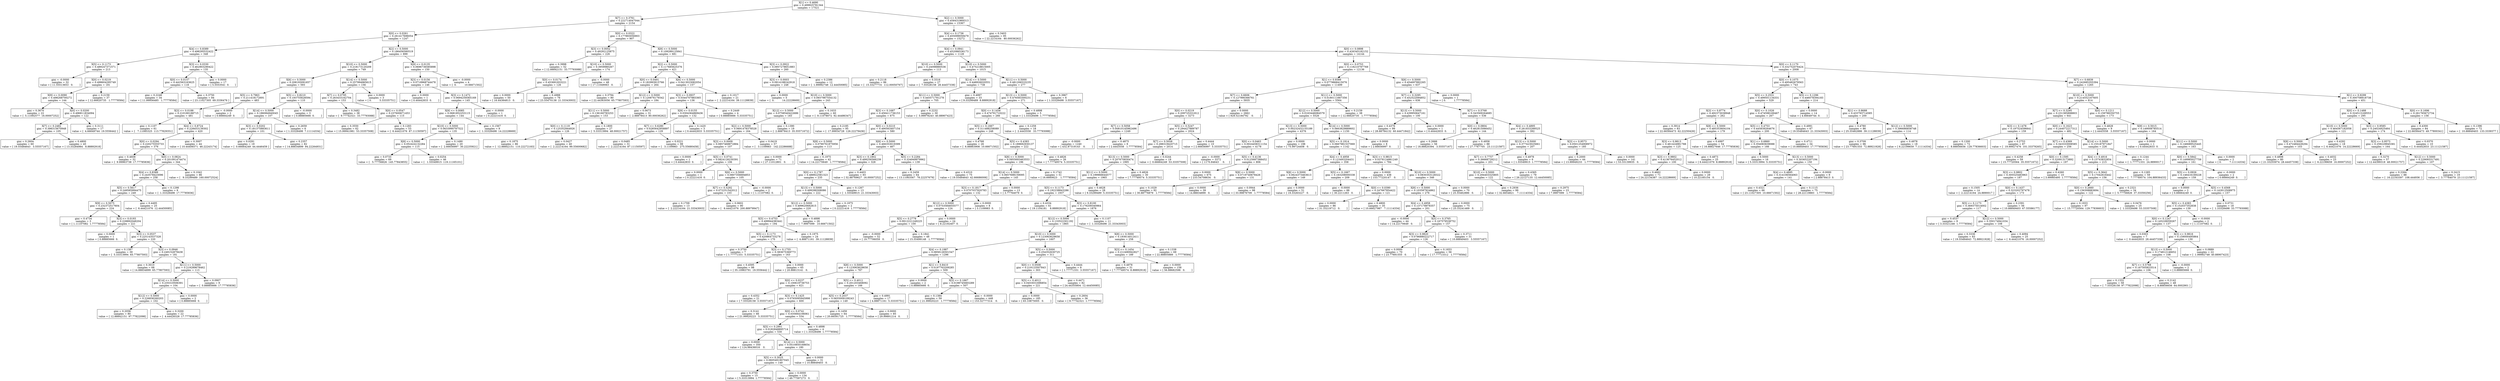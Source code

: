 digraph Tree {
0 [label="X[1] <= 0.4690\ngini = 0.499925781344\nsamples = 17521", shape="box"] ;
1 [label="X[7] <= 0.3761\ngini = 0.222714047044\nsamples = 2154", shape="box"] ;
0 -> 1 ;
2 [label="X[0] <= 0.0261\ngini = 0.261417696054\nsamples = 1247", shape="box"] ;
1 -> 2 ;
3 [label="X[4] <= 0.8389\ngini = 0.498295532422\nsamples = 348", shape="box"] ;
2 -> 3 ;
4 [label="X[5] <= 0.1173\ngini = 0.489247371571\nsamples = 213", shape="box"] ;
3 -> 4 ;
5 [label="gini = -0.0000\nsamples = 32\nvalue = [ 11.55513653   0.        ]", shape="box"] ;
4 -> 5 ;
6 [label="X[0] <= 0.0219\ngini = 0.498604295749\nsamples = 181", shape="box"] ;
4 -> 6 ;
7 [label="X[9] <= 0.0090\ngini = 0.498268700272\nsamples = 144", shape="box"] ;
6 -> 7 ;
8 [label="gini = 0.3670\nsamples = 22\nvalue = [  5.11092577  16.00007252]", shape="box"] ;
7 -> 8 ;
9 [label="X[0] <= 0.0200\ngini = 0.496811834094\nsamples = 122", shape="box"] ;
7 -> 9 ;
10 [label="X[7] <= 0.2482\ngini = 0.398315670948\nsamples = 105", shape="box"] ;
9 -> 10 ;
11 [label="gini = 0.2604\nsamples = 60\nvalue = [ 19.55484643   3.55557167]", shape="box"] ;
10 -> 11 ;
12 [label="gini = 0.4800\nsamples = 45\nvalue = [ 13.33284984   8.88892918]", shape="box"] ;
10 -> 12 ;
13 [label="gini = 0.3111\nsamples = 17\nvalue = [  4.66649744  19.5556442 ]", shape="box"] ;
9 -> 13 ;
14 [label="gini = 0.2159\nsamples = 37\nvalue = [ 12.66620735   1.77778584]", shape="box"] ;
6 -> 14 ;
15 [label="X[3] <= 0.0330\ngini = 0.462903290422\nsamples = 135", shape="box"] ;
3 -> 15 ;
16 [label="X[0] <= 0.0157\ngini = 0.442563163625\nsamples = 118", shape="box"] ;
15 -> 16 ;
17 [label="gini = 0.2248\nsamples = 34\nvalue = [ 11.99956485   1.77778584]", shape="box"] ;
16 -> 17 ;
18 [label="gini = 0.3750\nsamples = 84\nvalue = [ 23.11027305  69.3336476 ]", shape="box"] ;
16 -> 18 ;
19 [label="gini = 0.0000\nsamples = 17\nvalue = [ 5.5553541  0.       ]", shape="box"] ;
15 -> 19 ;
20 [label="X[2] <= 0.5000\ngini = 0.186456580519\nsamples = 899", shape="box"] ;
2 -> 20 ;
21 [label="X[10] <= 0.5000\ngini = 0.218173120209\nsamples = 749", shape="box"] ;
20 -> 21 ;
22 [label="X[6] <= 0.5000\ngini = 0.208193091657\nsamples = 593", shape="box"] ;
21 -> 22 ;
23 [label="X[5] <= 0.7963\ngini = 0.211418172691\nsamples = 483", shape="box"] ;
22 -> 23 ;
24 [label="X[3] <= 0.0188\ngini = 0.210180188715\nsamples = 481", shape="box"] ;
23 -> 24 ;
25 [label="gini = 0.1107\nsamples = 61\nvalue = [   7.11085325  113.77829351]", shape="box"] ;
24 -> 25 ;
26 [label="X[4] <= 0.8724\ngini = 0.228453139302\nsamples = 420", shape="box"] ;
24 -> 26 ;
27 [label="X[0] <= 0.0294\ngini = 0.220275555733\nsamples = 376", shape="box"] ;
26 -> 27 ;
28 [label="gini = 0.4608\nsamples = 32\nvalue = [  9.99963738  17.77785836]", shape="box"] ;
27 -> 28 ;
29 [label="X[0] <= 0.0824\ngini = 0.201091474474\nsamples = 344", shape="box"] ;
27 -> 29 ;
30 [label="X[4] <= 0.8389\ngini = 0.243578423096\nsamples = 258", shape="box"] ;
29 -> 30 ;
31 [label="X[5] <= 0.5617\ngini = 0.249585994475\nsamples = 249", shape="box"] ;
30 -> 31 ;
32 [label="X[9] <= 0.5075\ngini = 0.232372517604\nsamples = 224", shape="box"] ;
31 -> 32 ;
33 [label="gini = 0.4734\nsamples = 3\nvalue = [ 1.11107082  1.77778584]", shape="box"] ;
32 -> 33 ;
34 [label="X[3] <= 0.0193\ngini = 0.228892048204\nsamples = 221", shape="box"] ;
32 -> 34 ;
35 [label="gini = 0.0000\nsamples = 1\nvalue = [ 0.88885666  0.        ]", shape="box"] ;
34 -> 35 ;
36 [label="X[3] <= 0.0537\ngini = 0.225143537328\nsamples = 220", shape="box"] ;
34 -> 36 ;
37 [label="gini = 0.1387\nsamples = 39\nvalue = [  5.33313994  65.77807593]", shape="box"] ;
36 -> 37 ;
38 [label="X[3] <= 0.0946\ngini = 0.249152879438\nsamples = 181", shape="box"] ;
36 -> 38 ;
39 [label="gini = 0.3010\nsamples = 68\nvalue = [ 14.88834899  65.77807593]", shape="box"] ;
38 -> 39 ;
40 [label="X[11] <= 0.5000\ngini = 0.219289678462\nsamples = 113", shape="box"] ;
38 -> 40 ;
41 [label="X[14] <= 0.5000\ngini = 0.235310506391\nsamples = 104", shape="box"] ;
40 -> 41 ;
42 [label="X[12] <= 0.5000\ngini = 0.226836260203\nsamples = 102", shape="box"] ;
41 -> 42 ;
43 [label="gini = 0.2058\nsamples = 80\nvalue = [ 12.88842151  97.77822098]", shape="box"] ;
42 -> 43 ;
44 [label="gini = 0.3200\nsamples = 22\nvalue = [  4.44428328  17.77785836]", shape="box"] ;
42 -> 44 ;
45 [label="gini = 0.0000\nsamples = 2\nvalue = [ 0.88885666  0.        ]", shape="box"] ;
41 -> 45 ;
46 [label="gini = 0.0907\nsamples = 9\nvalue = [  0.88885666  17.77785836]", shape="box"] ;
40 -> 46 ;
47 [label="gini = 0.4495\nsamples = 25\nvalue = [  6.44421076  12.44450085]", shape="box"] ;
31 -> 47 ;
48 [label="gini = 0.1298\nsamples = 9\nvalue = [  1.33328498  17.77785836]", shape="box"] ;
30 -> 48 ;
49 [label="gini = 0.1042\nsamples = 86\nvalue = [   9.33299489  160.00072524]", shape="box"] ;
29 -> 49 ;
50 [label="gini = 0.3007\nsamples = 44\nvalue = [ 10.44406571  46.22243174]", shape="box"] ;
26 -> 50 ;
51 [label="gini = -0.0000\nsamples = 2\nvalue = [ 0.66664249  0.        ]", shape="box"] ;
23 -> 51 ;
52 [label="X[5] <= 0.8210\ngini = 0.193755628594\nsamples = 110", shape="box"] ;
22 -> 52 ;
53 [label="X[14] <= 0.5000\ngini = 0.186084940045\nsamples = 107", shape="box"] ;
52 -> 53 ;
54 [label="X[3] <= 0.0202\ngini = 0.181375883611\nsamples = 101", shape="box"] ;
53 -> 54 ;
55 [label="gini = 0.0291\nsamples = 19\nvalue = [  0.66664249  44.4446459 ]", shape="box"] ;
54 -> 55 ;
56 [label="gini = 0.2357\nsamples = 82\nvalue = [ 14.88834899  94.22264931]", shape="box"] ;
54 -> 56 ;
57 [label="gini = 0.2659\nsamples = 6\nvalue = [ 1.33328498  7.11114334]", shape="box"] ;
53 -> 57 ;
58 [label="gini = -0.0000\nsamples = 3\nvalue = [ 0.88885666  0.        ]", shape="box"] ;
52 -> 58 ;
59 [label="X[14] <= 0.5000\ngini = 0.257994965615\nsamples = 156", shape="box"] ;
21 -> 59 ;
60 [label="X[7] <= 0.0795\ngini = 0.263433162704\nsamples = 153", shape="box"] ;
59 -> 60 ;
61 [label="gini = 0.3482\nsamples = 38\nvalue = [  9.77742321  33.77793088]", shape="box"] ;
60 -> 61 ;
62 [label="X[0] <= 0.0547\ngini = 0.237600671453\nsamples = 115", shape="box"] ;
60 -> 62 ;
63 [label="gini = 0.3550\nsamples = 62\nvalue = [ 15.99941981  53.33357508]", shape="box"] ;
62 -> 63 ;
64 [label="gini = 0.1283\nsamples = 53\nvalue = [  6.44421076  87.11150597]", shape="box"] ;
62 -> 64 ;
65 [label="gini = 0.0000\nsamples = 3\nvalue = [ 0.          5.33335751]", shape="box"] ;
59 -> 65 ;
66 [label="X[9] <= 0.0135\ngini = 0.0696736585898\nsamples = 150", shape="box"] ;
20 -> 66 ;
67 [label="X[3] <= 0.0156\ngini = 0.0718968744478\nsamples = 146", shape="box"] ;
66 -> 67 ;
68 [label="gini = 0.0000\nsamples = 1\nvalue = [ 0.44442833  0.        ]", shape="box"] ;
67 -> 68 ;
69 [label="X[3] <= 0.1472\ngini = 0.0694259365169\nsamples = 145", shape="box"] ;
67 -> 69 ;
70 [label="X[9] <= 0.0085\ngini = 0.0681852253115\nsamples = 144", shape="box"] ;
69 -> 70 ;
71 [label="X[10] <= 0.5000\ngini = 0.0633990797522\nsamples = 135", shape="box"] ;
70 -> 71 ;
72 [label="X[8] <= 0.5000\ngini = 0.052424132284\nsamples = 115", shape="box"] ;
71 -> 72 ;
73 [label="gini = 0.0733\nsamples = 69\nvalue = [   5.77756826  145.77843855]", shape="box"] ;
72 -> 73 ;
74 [label="gini = 0.0254\nsamples = 46\nvalue = [   1.55549915  119.11165101]", shape="box"] ;
72 -> 74 ;
75 [label="gini = 0.1490\nsamples = 20\nvalue = [  2.66656997  30.22235921]", shape="box"] ;
71 -> 75 ;
76 [label="gini = 0.1567\nsamples = 9\nvalue = [  1.33328498  14.22228669]", shape="box"] ;
70 -> 76 ;
77 [label="gini = -0.0000\nsamples = 1\nvalue = [ 0.22221416  0.        ]", shape="box"] ;
69 -> 77 ;
78 [label="gini = -0.0000\nsamples = 4\nvalue = [  0.          10.66671502]", shape="box"] ;
66 -> 78 ;
79 [label="X[0] <= 0.0322\ngini = 0.177893056903\nsamples = 907", shape="box"] ;
1 -> 79 ;
80 [label="X[3] <= 0.0052\ngini = 0.49292125875\nsamples = 226", shape="box"] ;
79 -> 80 ;
81 [label="gini = 0.3998\nsamples = 52\nvalue = [ 12.88842151  33.77793088]", shape="box"] ;
80 -> 81 ;
82 [label="X[10] <= 0.5000\ngini = 0.3959980267\nsamples = 174", shape="box"] ;
80 -> 82 ;
83 [label="X[0] <= 0.0174\ngini = 0.453691833221\nsamples = 126", shape="box"] ;
82 -> 83 ;
84 [label="gini = 0.0000\nsamples = 50\nvalue = [ 16.44384813   0.        ]", shape="box"] ;
83 -> 84 ;
85 [label="gini = 0.4988\nsamples = 76\nvalue = [ 23.55470138  21.33343003]", shape="box"] ;
83 -> 85 ;
86 [label="gini = -0.0000\nsamples = 48\nvalue = [ 17.11049063   0.        ]", shape="box"] ;
82 -> 86 ;
87 [label="X[8] <= 0.5000\ngini = 0.109289125841\nsamples = 681", shape="box"] ;
79 -> 87 ;
88 [label="X[2] <= 0.5000\ngini = 0.117685625376\nsamples = 421", shape="box"] ;
87 -> 88 ;
89 [label="X[0] <= 0.0491\ngini = 0.182993915766\nsamples = 264", shape="box"] ;
88 -> 89 ;
90 [label="gini = 0.3794\nsamples = 80\nvalue = [ 22.44363056  65.77807593]", shape="box"] ;
89 -> 90 ;
91 [label="X[12] <= 0.5000\ngini = 0.120876179342\nsamples = 184", shape="box"] ;
89 -> 91 ;
92 [label="X[11] <= 0.5000\ngini = 0.136160783253\nsamples = 153", shape="box"] ;
91 -> 92 ;
93 [label="X[0] <= 0.1119\ngini = 0.125352944926\nsamples = 126", shape="box"] ;
92 -> 93 ;
94 [label="gini = 0.1875\nsamples = 86\nvalue = [  12.88842151  110.22272183]", shape="box"] ;
93 -> 94 ;
95 [label="gini = 0.0427\nsamples = 40\nvalue = [  2.22214164  99.55600682]", shape="box"] ;
93 -> 95 ;
96 [label="gini = 0.1800\nsamples = 27\nvalue = [  5.33313994  48.00021757]", shape="box"] ;
92 -> 96 ;
97 [label="gini = 0.0673\nsamples = 31\nvalue = [  2.88878413  80.00036262]", shape="box"] ;
91 -> 97 ;
98 [label="X[6] <= 0.5000\ngini = 0.0413023082054\nsamples = 157", shape="box"] ;
88 -> 98 ;
99 [label="X[3] <= 0.0937\ngini = 0.0344707883365\nsamples = 136", shape="box"] ;
98 -> 99 ;
100 [label="X[9] <= 0.0155\ngini = 0.0304364869436\nsamples = 132", shape="box"] ;
99 -> 100 ;
101 [label="X[7] <= 0.6280\ngini = 0.0285642958897\nsamples = 129", shape="box"] ;
100 -> 101 ;
102 [label="gini = 0.0485\nsamples = 31\nvalue = [  2.22214164  87.11150597]", shape="box"] ;
101 -> 102 ;
103 [label="gini = 0.0221\nsamples = 98\nvalue = [   3.1109983   275.55680458]", shape="box"] ;
101 -> 103 ;
104 [label="gini = 0.1420\nsamples = 3\nvalue = [ 0.44442833  5.33335751]", shape="box"] ;
100 -> 104 ;
105 [label="gini = 0.2449\nsamples = 4\nvalue = [ 0.88885666  5.33335751]", shape="box"] ;
99 -> 105 ;
106 [label="gini = 0.1017\nsamples = 21\nvalue = [  2.22214164  39.11128839]", shape="box"] ;
98 -> 106 ;
107 [label="X[3] <= 0.0922\ngini = 0.0957278651883\nsamples = 260", shape="box"] ;
87 -> 107 ;
108 [label="X[3] <= 0.0003\ngini = 0.0914188242918\nsamples = 248", shape="box"] ;
107 -> 108 ;
109 [label="gini = 0.0000\nsamples = 5\nvalue = [  0.          14.22228669]", shape="box"] ;
108 -> 109 ;
110 [label="X[10] <= 0.5000\ngini = 0.0937987554132\nsamples = 243", shape="box"] ;
108 -> 110 ;
111 [label="X[12] <= 0.5000\ngini = 0.0758540422686\nsamples = 183", shape="box"] ;
110 -> 111 ;
112 [label="X[2] <= 0.5000\ngini = 0.0691478378528\nsamples = 164", shape="box"] ;
111 -> 112 ;
113 [label="X[3] <= 0.0009\ngini = 0.0857468872884\nsamples = 107", shape="box"] ;
112 -> 113 ;
114 [label="gini = 0.0000\nsamples = 1\nvalue = [ 0.44442833  0.        ]", shape="box"] ;
113 -> 114 ;
115 [label="X[5] <= 0.0741\ngini = 0.0824126230391\nsamples = 106", shape="box"] ;
113 -> 115 ;
116 [label="gini = 0.0000\nsamples = 1\nvalue = [ 0.22221416  0.        ]", shape="box"] ;
115 -> 116 ;
117 [label="X[6] <= 0.5000\ngini = 0.0807356694853\nsamples = 105", shape="box"] ;
115 -> 117 ;
118 [label="X[7] <= 0.5292\ngini = 0.072251542012\nsamples = 103", shape="box"] ;
117 -> 118 ;
119 [label="gini = 0.1709\nsamples = 13\nvalue = [  2.22214164  21.33343003]", shape="box"] ;
118 -> 119 ;
120 [label="gini = 0.0602\nsamples = 90\nvalue = [   6.44421076  200.88979947]", shape="box"] ;
118 -> 120 ;
121 [label="gini = -0.0000\nsamples = 2\nvalue = [ 1.11107082  0.        ]", shape="box"] ;
117 -> 121 ;
122 [label="gini = 0.0419\nsamples = 57\nvalue = [   3.1109983   142.22286688]", shape="box"] ;
112 -> 122 ;
123 [label="gini = 0.1390\nsamples = 19\nvalue = [  2.88878413  35.55571672]", shape="box"] ;
111 -> 123 ;
124 [label="gini = 0.1633\nsamples = 60\nvalue = [  9.11078072  92.44486347]", shape="box"] ;
110 -> 124 ;
125 [label="gini = 0.2386\nsamples = 12\nvalue = [  1.99992748  12.44450085]", shape="box"] ;
107 -> 125 ;
126 [label="X[2] <= 0.5000\ngini = 0.458431969313\nsamples = 15367", shape="box"] ;
0 -> 126 ;
127 [label="X[4] <= 0.1736\ngini = 0.455099059479\nsamples = 15272", shape="box"] ;
126 -> 127 ;
128 [label="X[4] <= 0.0941\ngini = 0.452086536173\nsamples = 1128", shape="box"] ;
127 -> 128 ;
129 [label="X[10] <= 0.5000\ngini = 0.24098880536\nsamples = 113", shape="box"] ;
128 -> 129 ;
130 [label="gini = 0.2118\nsamples = 86\nvalue = [  15.33277731  112.00050767]", shape="box"] ;
129 -> 130 ;
131 [label="gini = 0.3316\nsamples = 27\nvalue = [  7.55528158  28.44457338]", shape="box"] ;
129 -> 131 ;
132 [label="X[10] <= 0.5000\ngini = 0.475218815005\nsamples = 1015", shape="box"] ;
128 -> 132 ;
133 [label="X[14] <= 0.5000\ngini = 0.448926020551\nsamples = 738", shape="box"] ;
132 -> 133 ;
134 [label="X[11] <= 0.5000\ngini = 0.445571791278\nsamples = 705", shape="box"] ;
133 -> 134 ;
135 [label="X[3] <= 0.1687\ngini = 0.456411736153\nsamples = 675", shape="box"] ;
134 -> 135 ;
136 [label="gini = 0.2185\nsamples = 95\nvalue = [  17.99934728  126.22279436]", shape="box"] ;
135 -> 136 ;
137 [label="X[0] <= 0.0210\ngini = 0.490563407154\nsamples = 580", shape="box"] ;
135 -> 137 ;
138 [label="X[8] <= 0.5000\ngini = 0.0790761875956\nsamples = 113", shape="box"] ;
137 -> 138 ;
139 [label="gini = 0.0000\nsamples = 71\nvalue = [ 27.11012801   0.        ]", shape="box"] ;
138 -> 139 ;
140 [label="gini = 0.1975\nsamples = 42\nvalue = [ 14.22170649   1.77778584]", shape="box"] ;
138 -> 140 ;
141 [label="X[8] <= 0.5000\ngini = 0.466353019399\nsamples = 467", shape="box"] ;
137 -> 141 ;
142 [label="X[3] <= 0.1802\ngini = 0.499256566239\nsamples = 328", shape="box"] ;
141 -> 142 ;
143 [label="X[0] <= 0.1787\ngini = 0.488922581323\nsamples = 235", shape="box"] ;
142 -> 143 ;
144 [label="X[13] <= 0.5000\ngini = 0.499288308086\nsamples = 222", shape="box"] ;
143 -> 144 ;
145 [label="X[12] <= 0.5000\ngini = 0.499620682815\nsamples = 220", shape="box"] ;
144 -> 145 ;
146 [label="X[5] <= 0.4753\ngini = 0.499944383441\nsamples = 194", shape="box"] ;
145 -> 146 ;
147 [label="X[5] <= 0.1173\ngini = 0.420864733278\nsamples = 170", shape="box"] ;
146 -> 147 ;
148 [label="gini = 0.3750\nsamples = 7\nvalue = [ 1.77771331  5.33335751]", shape="box"] ;
147 -> 148 ;
149 [label="X[3] <= 0.1755\ngini = 0.383675369773\nsamples = 163", shape="box"] ;
147 -> 149 ;
150 [label="gini = 0.4595\nsamples = 98\nvalue = [ 35.10983791  19.5556442 ]", shape="box"] ;
149 -> 150 ;
151 [label="gini = 0.0000\nsamples = 65\nvalue = [ 20.88813141   0.        ]", shape="box"] ;
149 -> 151 ;
152 [label="gini = 0.1975\nsamples = 24\nvalue = [  4.88871161  39.11128839]", shape="box"] ;
146 -> 152 ;
153 [label="gini = 0.4898\nsamples = 26\nvalue = [  7.9997099   10.66671502]", shape="box"] ;
145 -> 153 ;
154 [label="gini = 0.1975\nsamples = 2\nvalue = [ 0.22221416  1.77778584]", shape="box"] ;
144 -> 154 ;
155 [label="gini = 0.1267\nsamples = 13\nvalue = [  1.55549915  21.33343003]", shape="box"] ;
143 -> 155 ;
156 [label="gini = 0.4403\nsamples = 93\nvalue = [ 32.88769627  16.00007252]", shape="box"] ;
142 -> 156 ;
157 [label="X[5] <= 0.2284\ngini = 0.334949979962\nsamples = 139", shape="box"] ;
141 -> 157 ;
158 [label="gini = 0.2459\nsamples = 64\nvalue = [ 13.11063567  78.22257679]", shape="box"] ;
157 -> 158 ;
159 [label="gini = 0.4310\nsamples = 75\nvalue = [ 19.55484643  42.66686006]", shape="box"] ;
157 -> 159 ;
160 [label="gini = 0.2232\nsamples = 30\nvalue = [  5.99978243  40.88907423]", shape="box"] ;
134 -> 160 ;
161 [label="gini = 0.4997\nsamples = 33\nvalue = [ 9.33299489  8.88892918]", shape="box"] ;
133 -> 161 ;
162 [label="X[11] <= 0.5000\ngini = 0.481206533235\nsamples = 277", shape="box"] ;
132 -> 162 ;
163 [label="X[13] <= 0.5000\ngini = 0.476583300231\nsamples = 271", shape="box"] ;
162 -> 163 ;
164 [label="X[0] <= 0.1458\ngini = 0.474791710222\nsamples = 266", shape="box"] ;
163 -> 164 ;
165 [label="X[5] <= 0.1667\ngini = 0.311488258089\nsamples = 248", shape="box"] ;
164 -> 165 ;
166 [label="gini = 0.4768\nsamples = 26\nvalue = [  6.88863908  10.66671502]", shape="box"] ;
165 -> 166 ;
167 [label="X[5] <= 0.4383\ngini = 0.189692930137\nsamples = 222", shape="box"] ;
165 -> 167 ;
168 [label="X[8] <= 0.5000\ngini = 0.0955693463553\nsamples = 196", shape="box"] ;
167 -> 168 ;
169 [label="X[14] <= 0.5000\ngini = 0.0657698159095\nsamples = 145", shape="box"] ;
168 -> 169 ;
170 [label="X[3] <= 0.1817\ngini = 0.0707037920783\nsamples = 132", shape="box"] ;
169 -> 170 ;
171 [label="X[12] <= 0.5000\ngini = 0.0753584655577\nsamples = 124", shape="box"] ;
170 -> 171 ;
172 [label="X[5] <= 0.2778\ngini = 0.0912221249225\nsamples = 100", shape="box"] ;
171 -> 172 ;
173 [label="gini = -0.0000\nsamples = 52\nvalue = [ 19.77706059   0.        ]", shape="box"] ;
172 -> 173 ;
174 [label="gini = 0.1841\nsamples = 48\nvalue = [ 15.55499148   1.77778584]", shape="box"] ;
172 -> 174 ;
175 [label="gini = 0.0000\nsamples = 24\nvalue = [ 8.22192407  0.        ]", shape="box"] ;
171 -> 175 ;
176 [label="gini = 0.0000\nsamples = 8\nvalue = [ 3.1109983  0.       ]", shape="box"] ;
170 -> 176 ;
177 [label="gini = 0.0000\nsamples = 13\nvalue = [ 3.77764079  0.        ]", shape="box"] ;
169 -> 177 ;
178 [label="gini = 0.1742\nsamples = 51\nvalue = [ 16.6660623    1.77778584]", shape="box"] ;
168 -> 178 ;
179 [label="gini = 0.4826\nsamples = 26\nvalue = [ 7.77749574  5.33335751]", shape="box"] ;
167 -> 179 ;
180 [label="gini = 0.1259\nsamples = 18\nvalue = [  2.4443558   33.77793088]", shape="box"] ;
164 -> 180 ;
181 [label="gini = 0.4898\nsamples = 5\nvalue = [ 1.33328498  1.77778584]", shape="box"] ;
163 -> 181 ;
182 [label="gini = 0.3967\nsamples = 6\nvalue = [ 1.33328498  3.55557167]", shape="box"] ;
162 -> 182 ;
183 [label="X[0] <= 0.0898\ngini = 0.426345182152\nsamples = 14144", shape="box"] ;
127 -> 183 ;
184 [label="X[0] <= 0.0753\ngini = 0.118210797769\nsamples = 12136", shape="box"] ;
183 -> 184 ;
185 [label="X[1] <= 0.9389\ngini = 0.0779868415076\nsamples = 11499", shape="box"] ;
184 -> 185 ;
186 [label="X[7] <= 0.6606\ngini = 0.127990366761\nsamples = 5935", shape="box"] ;
185 -> 186 ;
187 [label="X[0] <= 0.0219\ngini = 0.209725331812\nsamples = 3273", shape="box"] ;
186 -> 187 ;
188 [label="X[7] <= 0.5058\ngini = 0.00810145962496\nsamples = 1249", shape="box"] ;
187 -> 188 ;
189 [label="gini = -0.0000\nsamples = 1240\nvalue = [ 432.87319143    0.        ]", shape="box"] ;
188 -> 189 ;
190 [label="gini = 0.4875\nsamples = 9\nvalue = [ 2.4443558   1.77778584]", shape="box"] ;
188 -> 190 ;
191 [label="X[5] <= 0.5247\ngini = 0.294427889787\nsamples = 2024", shape="box"] ;
187 -> 191 ;
192 [label="X[7] <= 0.5058\ngini = 0.288319420715\nsamples = 2014", shape="box"] ;
191 -> 192 ;
193 [label="X[13] <= 0.5000\ngini = 0.207670830474\nsamples = 1995", shape="box"] ;
192 -> 193 ;
194 [label="X[11] <= 0.5000\ngini = 0.199966644577\nsamples = 1965", shape="box"] ;
193 -> 194 ;
195 [label="X[5] <= 0.1173\ngini = 0.192238843286\nsamples = 1937", shape="box"] ;
194 -> 195 ;
196 [label="gini = 0.4334\nsamples = 61\nvalue = [ 19.1104181    8.88892918]", shape="box"] ;
195 -> 196 ;
197 [label="X[3] <= 0.8100\ngini = 0.179209340964\nsamples = 1876", shape="box"] ;
195 -> 197 ;
198 [label="X[12] <= 0.5000\ngini = 0.133522301192\nsamples = 1865", shape="box"] ;
197 -> 198 ;
199 [label="X[10] <= 0.5000\ngini = 0.123063629658\nsamples = 1607", shape="box"] ;
198 -> 199 ;
200 [label="X[4] <= 0.1987\ngini = 0.0858126501547\nsamples = 1296", shape="box"] ;
199 -> 200 ;
201 [label="X[8] <= 0.5000\ngini = 0.123063629658\nsamples = 787", shape="box"] ;
200 -> 201 ;
202 [label="X[0] <= 0.0237\ngini = 0.100619736753\nsamples = 621", shape="box"] ;
201 -> 202 ;
203 [label="gini = 0.4352\nsamples = 21\nvalue = [ 7.55528158  3.55557167]", shape="box"] ;
202 -> 203 ;
204 [label="X[3] <= 0.1425\ngini = 0.0765095945998\nsamples = 600", shape="box"] ;
202 -> 204 ;
205 [label="gini = 0.3141\nsamples = 66\nvalue = [ 21.99920223   5.33335751]", shape="box"] ;
204 -> 205 ;
206 [label="X[0] <= 0.0741\ngini = 0.035664106061\nsamples = 534", shape="box"] ;
204 -> 206 ;
207 [label="X[5] <= 0.2901\ngini = 0.0182848895714\nsamples = 530", shape="box"] ;
206 -> 207 ;
208 [label="gini = 0.0000\nsamples = 350\nvalue = [ 124.88436016    0.        ]", shape="box"] ;
207 -> 208 ;
209 [label="X[14] <= 0.5000\ngini = 0.0510850168654\nsamples = 180", shape="box"] ;
207 -> 209 ;
210 [label="X[5] <= 0.3025\ngini = 0.0605491907045\nsamples = 149", shape="box"] ;
209 -> 210 ;
211 [label="gini = 0.3750\nsamples = 15\nvalue = [ 5.33313994  1.77778584]", shape="box"] ;
210 -> 211 ;
212 [label="gini = 0.0000\nsamples = 134\nvalue = [ 49.77597273   0.        ]", shape="box"] ;
210 -> 212 ;
213 [label="gini = 0.0000\nsamples = 31\nvalue = [ 10.88849403   0.        ]", shape="box"] ;
209 -> 213 ;
214 [label="gini = 0.4898\nsamples = 4\nvalue = [ 1.33328498  1.77778584]", shape="box"] ;
206 -> 214 ;
215 [label="X[5] <= 0.4012\ngini = 0.201203468092\nsamples = 166", shape="box"] ;
201 -> 215 ;
216 [label="X[5] <= 0.2037\ngini = 0.0655009109243\nsamples = 149", shape="box"] ;
215 -> 216 ;
217 [label="gini = 0.1459\nsamples = 64\nvalue = [ 20.66591725   1.77778584]", shape="box"] ;
216 -> 217 ;
218 [label="gini = 0.0000\nsamples = 85\nvalue = [ 29.99891214   0.        ]", shape="box"] ;
216 -> 218 ;
219 [label="gini = 0.4991\nsamples = 17\nvalue = [ 4.88871161  5.33335751]", shape="box"] ;
215 -> 219 ;
220 [label="X[1] <= 0.8410\ngini = 0.0197763209285\nsamples = 509", shape="box"] ;
200 -> 220 ;
221 [label="gini = 0.0000\nsamples = 2\nvalue = [ 0.88885666  0.        ]", shape="box"] ;
220 -> 221 ;
222 [label="X[5] <= 0.1667\ngini = 0.0198745683289\nsamples = 507", shape="box"] ;
220 -> 222 ;
223 [label="gini = 0.1384\nsamples = 59\nvalue = [ 21.99920223   1.77778584]", shape="box"] ;
222 -> 223 ;
224 [label="gini = -0.0000\nsamples = 448\nvalue = [ 153.32777314    0.        ]", shape="box"] ;
222 -> 224 ;
225 [label="X[5] <= 0.5000\ngini = 0.254352630725\nsamples = 311", shape="box"] ;
199 -> 225 ;
226 [label="X[0] <= 0.0508\ngini = 0.219123507843\nsamples = 303", shape="box"] ;
225 -> 226 ;
227 [label="X[5] <= 0.4012\ngini = 0.0453031696854\nsamples = 221", shape="box"] ;
226 -> 227 ;
228 [label="gini = 0.0000\nsamples = 185\nvalue = [ 65.10875005   0.        ]", shape="box"] ;
227 -> 228 ;
229 [label="gini = 0.2604\nsamples = 36\nvalue = [ 9.77742321  1.77778584]", shape="box"] ;
227 -> 229 ;
230 [label="gini = 0.4471\nsamples = 82\nvalue = [ 24.44355804  12.44450085]", shape="box"] ;
226 -> 230 ;
231 [label="gini = 0.4444\nsamples = 8\nvalue = [ 1.77771331  3.55557167]", shape="box"] ;
225 -> 231 ;
232 [label="X[8] <= 0.5000\ngini = 0.193614012411\nsamples = 258", shape="box"] ;
198 -> 232 ;
233 [label="X[3] <= 0.1454\ngini = 0.212490942827\nsamples = 189", shape="box"] ;
232 -> 233 ;
234 [label="gini = 0.4978\nsamples = 31\nvalue = [ 7.77749574  8.88892918]", shape="box"] ;
233 -> 234 ;
235 [label="gini = 0.0000\nsamples = 158\nvalue = [ 56.88682598   0.        ]", shape="box"] ;
233 -> 235 ;
236 [label="gini = 0.1338\nsamples = 69\nvalue = [ 22.88805889   1.77778584]", shape="box"] ;
232 -> 236 ;
237 [label="gini = 0.1107\nsamples = 11\nvalue = [  1.33328498  21.33343003]", shape="box"] ;
197 -> 237 ;
238 [label="gini = 0.4628\nsamples = 28\nvalue = [ 9.33299489  5.33335751]", shape="box"] ;
194 -> 238 ;
239 [label="gini = 0.4826\nsamples = 30\nvalue = [ 7.77749574  5.33335751]", shape="box"] ;
193 -> 239 ;
240 [label="gini = 0.0244\nsamples = 19\nvalue = [  0.66664249  53.33357508]", shape="box"] ;
192 -> 240 ;
241 [label="gini = 0.4444\nsamples = 10\nvalue = [ 2.66656997  5.33335751]", shape="box"] ;
191 -> 241 ;
242 [label="gini = 0.0000\nsamples = 2662\nvalue = [ 929.52184792    0.        ]", shape="box"] ;
186 -> 242 ;
243 [label="X[11] <= 0.5000\ngini = 0.0180111667356\nsamples = 5564", shape="box"] ;
185 -> 243 ;
244 [label="X[12] <= 0.5000\ngini = 0.0163446084579\nsamples = 5526", shape="box"] ;
243 -> 244 ;
245 [label="X[13] <= 0.5000\ngini = 0.00232432155189\nsamples = 4376", shape="box"] ;
244 -> 245 ;
246 [label="X[0] <= 0.0463\ngini = 0.0024458311154\nsamples = 4178", shape="box"] ;
245 -> 246 ;
247 [label="gini = -0.0000\nsamples = 3372\nvalue = [ 1170.84643     0.     ]", shape="box"] ;
246 -> 247 ;
248 [label="X[5] <= 0.4136\ngini = 0.0125687388452\nsamples = 806", shape="box"] ;
246 -> 248 ;
249 [label="gini = 0.0000\nsamples = 675\nvalue = [ 233.54708634    0.        ]", shape="box"] ;
248 -> 249 ;
250 [label="X[8] <= 0.5000\ngini = 0.0719740678426\nsamples = 131", shape="box"] ;
248 -> 250 ;
251 [label="gini = 0.1029\nsamples = 92\nvalue = [ 30.88776879   1.77778584]", shape="box"] ;
250 -> 251 ;
252 [label="gini = 0.0000\nsamples = 39\nvalue = [ 14.88834899   0.        ]", shape="box"] ;
250 -> 252 ;
253 [label="gini = 0.0000\nsamples = 198\nvalue = [ 75.99724408   0.        ]", shape="box"] ;
245 -> 253 ;
254 [label="X[14] <= 0.5000\ngini = 0.0663829889602\nsamples = 1150", shape="box"] ;
244 -> 254 ;
255 [label="X[5] <= 0.1914\ngini = 0.0667981537069\nsamples = 1142", shape="box"] ;
254 -> 255 ;
256 [label="X[4] <= 0.4958\ngini = 0.123493204431\nsamples = 358", shape="box"] ;
255 -> 256 ;
257 [label="X[8] <= 0.5000\ngini = 0.0624373463613\nsamples = 149", shape="box"] ;
256 -> 257 ;
258 [label="gini = 0.0944\nsamples = 98\nvalue = [ 33.99876709   1.77778584]", shape="box"] ;
257 -> 258 ;
259 [label="gini = 0.0000\nsamples = 51\nvalue = [ 19.33263227   0.        ]", shape="box"] ;
257 -> 259 ;
260 [label="X[5] <= 0.1667\ngini = 0.163208000338\nsamples = 209", shape="box"] ;
256 -> 260 ;
261 [label="gini = -0.0000\nsamples = 88\nvalue = [ 30.2211263   0.       ]", shape="box"] ;
260 -> 261 ;
262 [label="X[0] <= 0.0390\ngini = 0.247667954422\nsamples = 121", shape="box"] ;
260 -> 262 ;
263 [label="gini = 0.0000\nsamples = 86\nvalue = [ 31.33219712   0.        ]", shape="box"] ;
262 -> 263 ;
264 [label="gini = 0.4800\nsamples = 35\nvalue = [ 10.66627987   7.11114334]", shape="box"] ;
262 -> 264 ;
265 [label="X[3] <= 0.9815\ngini = 0.0378124861249\nsamples = 784", shape="box"] ;
255 -> 265 ;
266 [label="gini = 0.0000\nsamples = 438\nvalue = [ 153.77220147    0.        ]", shape="box"] ;
265 -> 266 ;
267 [label="X[10] <= 0.5000\ngini = 0.0830353128322\nsamples = 346", shape="box"] ;
265 -> 267 ;
268 [label="X[8] <= 0.5000\ngini = 0.103587924862\nsamples = 276", shape="box"] ;
267 -> 268 ;
269 [label="X[4] <= 0.4958\ngini = 0.137178978357\nsamples = 201", shape="box"] ;
268 -> 269 ;
270 [label="gini = -0.0000\nsamples = 44\nvalue = [ 14.22170649   0.        ]", shape="box"] ;
269 -> 270 ;
271 [label="X[5] <= 0.3765\ngini = 0.167579538752\nsamples = 157", shape="box"] ;
269 -> 271 ;
272 [label="X[3] <= 0.9820\ngini = 0.0786880222717\nsamples = 126", shape="box"] ;
271 -> 272 ;
273 [label="gini = 0.0000\nsamples = 70\nvalue = [ 23.77691555   0.        ]", shape="box"] ;
272 -> 273 ;
274 [label="gini = 0.1653\nsamples = 56\nvalue = [ 17.77713312   1.77778584]", shape="box"] ;
272 -> 274 ;
275 [label="gini = 0.3711\nsamples = 31\nvalue = [ 10.88849403   3.55557167]", shape="box"] ;
271 -> 275 ;
276 [label="gini = 0.0000\nsamples = 75\nvalue = [ 25.33241469   0.        ]", shape="box"] ;
268 -> 276 ;
277 [label="gini = 0.0000\nsamples = 70\nvalue = [ 25.55462886   0.        ]", shape="box"] ;
267 -> 277 ;
278 [label="gini = 0.0000\nsamples = 8\nvalue = [ 2.66656997  0.        ]", shape="box"] ;
254 -> 278 ;
279 [label="gini = 0.2159\nsamples = 38\nvalue = [ 12.66620735   1.77778584]", shape="box"] ;
243 -> 279 ;
280 [label="X[6] <= 0.5000\ngini = 0.454697892265\nsamples = 637", shape="box"] ;
184 -> 280 ;
281 [label="X[7] <= 0.3295\ngini = 0.452522094852\nsamples = 636", shape="box"] ;
280 -> 281 ;
282 [label="X[13] <= 0.5000\ngini = 0.439950647161\nsamples = 100", shape="box"] ;
281 -> 282 ;
283 [label="gini = 0.4376\nsamples = 99\nvalue = [ 28.88784132  60.44471842]", shape="box"] ;
282 -> 283 ;
284 [label="gini = 0.0000\nsamples = 1\nvalue = [ 0.44442833  0.        ]", shape="box"] ;
282 -> 284 ;
285 [label="X[7] <= 0.5768\ngini = 0.343569264685\nsamples = 536", shape="box"] ;
281 -> 285 ;
286 [label="X[0] <= 0.0804\ngini = 0.462815066452\nsamples = 144", shape="box"] ;
285 -> 286 ;
287 [label="gini = 0.2666\nsamples = 56\nvalue = [ 18.88820394   3.55557167]", shape="box"] ;
286 -> 287 ;
288 [label="gini = 0.4958\nsamples = 88\nvalue = [ 27.7767705   23.11121587]", shape="box"] ;
286 -> 288 ;
289 [label="X[4] <= 0.4895\ngini = 0.261833289525\nsamples = 392", shape="box"] ;
285 -> 289 ;
290 [label="X[13] <= 0.5000\ngini = 0.377423025661\nsamples = 207", shape="box"] ;
289 -> 290 ;
291 [label="X[7] <= 0.7757\ngini = 0.36668729212\nsamples = 201", shape="box"] ;
290 -> 291 ;
292 [label="X[10] <= 0.5000\ngini = 0.294403325805\nsamples = 122", shape="box"] ;
291 -> 292 ;
293 [label="gini = 0.2936\nsamples = 99\nvalue = [ 32.6654821    7.11114334]", shape="box"] ;
292 -> 293 ;
294 [label="gini = 0.2975\nsamples = 23\nvalue = [ 7.9997099   1.77778584]", shape="box"] ;
292 -> 294 ;
295 [label="gini = 0.4365\nsamples = 79\nvalue = [ 26.22127135  12.44450085]", shape="box"] ;
291 -> 295 ;
296 [label="gini = 0.4978\nsamples = 6\nvalue = [ 1.55549915  1.77778584]", shape="box"] ;
290 -> 296 ;
297 [label="X[3] <= 0.9573\ngini = 0.0501254908972\nsamples = 185", shape="box"] ;
289 -> 297 ;
298 [label="gini = 0.2000\nsamples = 44\nvalue = [ 13.99949233   1.77778584]", shape="box"] ;
297 -> 298 ;
299 [label="gini = 0.0000\nsamples = 141\nvalue = [ 53.33139935   0.        ]", shape="box"] ;
297 -> 299 ;
300 [label="gini = 0.0000\nsamples = 1\nvalue = [ 0.          1.77778584]", shape="box"] ;
280 -> 300 ;
301 [label="X[0] <= 0.1170\ngini = 0.332752076424\nsamples = 2008", shape="box"] ;
183 -> 301 ;
302 [label="X[0] <= 0.1075\ngini = 0.495482679563\nsamples = 743", shape="box"] ;
301 -> 302 ;
303 [label="X[5] <= 0.2531\ngini = 0.499501134331\nsamples = 529", shape="box"] ;
302 -> 303 ;
304 [label="X[3] <= 0.8774\ngini = 0.492373038948\nsamples = 262", shape="box"] ;
303 -> 304 ;
305 [label="gini = 0.3914\nsamples = 83\nvalue = [ 22.66584473  62.22250426]", shape="box"] ;
304 -> 305 ;
306 [label="X[8] <= 0.5000\ngini = 0.485353604104\nsamples = 179", shape="box"] ;
304 -> 306 ;
307 [label="X[3] <= 0.9813\ngini = 0.461424981788\nsamples = 125", shape="box"] ;
306 -> 307 ;
308 [label="X[3] <= 0.9802\ngini = 0.413676452012\nsamples = 100", shape="box"] ;
307 -> 308 ;
309 [label="gini = 0.4662\nsamples = 71\nvalue = [ 24.22134387  14.22228669]", shape="box"] ;
308 -> 309 ;
310 [label="gini = 0.0000\nsamples = 29\nvalue = [ 10.22185154   0.        ]", shape="box"] ;
308 -> 310 ;
311 [label="gini = 0.4873\nsamples = 25\nvalue = [ 6.44421076  8.88892918]", shape="box"] ;
307 -> 311 ;
312 [label="gini = 0.4997\nsamples = 54\nvalue = [ 16.88827646  17.77785836]", shape="box"] ;
306 -> 312 ;
313 [label="X[0] <= 0.1026\ngini = 0.474598169467\nsamples = 267", shape="box"] ;
303 -> 313 ;
314 [label="X[5] <= 0.4753\ngini = 0.445839264676\nsamples = 200", shape="box"] ;
313 -> 314 ;
315 [label="X[1] <= 0.6860\ngini = 0.354083639088\nsamples = 166", shape="box"] ;
314 -> 315 ;
316 [label="gini = 0.5000\nsamples = 16\nvalue = [ 5.33313994  5.33335751]", shape="box"] ;
315 -> 316 ;
317 [label="X[13] <= 0.5000\ngini = 0.303652207194\nsamples = 150", shape="box"] ;
315 -> 317 ;
318 [label="X[4] <= 0.4895\ngini = 0.314106564063\nsamples = 141", shape="box"] ;
317 -> 318 ;
319 [label="gini = 0.4321\nsamples = 66\nvalue = [ 23.11027305  10.66671502]", shape="box"] ;
318 -> 319 ;
320 [label="gini = 0.1115\nsamples = 75\nvalue = [ 28.22119883   1.77778584]", shape="box"] ;
318 -> 320 ;
321 [label="gini = -0.0000\nsamples = 9\nvalue = [ 2.88878413  0.        ]", shape="box"] ;
317 -> 321 ;
322 [label="gini = 0.4711\nsamples = 34\nvalue = [ 10.88849403  17.77785836]", shape="box"] ;
314 -> 322 ;
323 [label="gini = 0.4991\nsamples = 67\nvalue = [ 19.55484643  21.33343003]", shape="box"] ;
313 -> 323 ;
324 [label="X[5] <= 0.1296\ngini = 0.446078394183\nsamples = 214", shape="box"] ;
302 -> 324 ;
325 [label="gini = 0.0000\nsamples = 14\nvalue = [ 4.66649744  0.        ]", shape="box"] ;
324 -> 325 ;
326 [label="X[1] <= 0.8688\ngini = 0.433793714585\nsamples = 200", shape="box"] ;
324 -> 326 ;
327 [label="gini = 0.4780\nsamples = 86\nvalue = [ 25.55462886  39.11128839]", shape="box"] ;
326 -> 327 ;
328 [label="X[12] <= 0.5000\ngini = 0.396686858748\nsamples = 114", shape="box"] ;
326 -> 328 ;
329 [label="gini = 0.3709\nsamples = 96\nvalue = [ 23.77691555  72.88921928]", shape="box"] ;
328 -> 329 ;
330 [label="gini = 0.4978\nsamples = 18\nvalue = [ 6.22199659  7.11114334]", shape="box"] ;
328 -> 330 ;
331 [label="X[7] <= 0.6839\ngini = 0.242685355394\nsamples = 1265", shape="box"] ;
301 -> 331 ;
332 [label="X[10] <= 0.5000\ngini = 0.214552167605\nsamples = 814", shape="box"] ;
331 -> 332 ;
333 [label="X[7] <= 0.3295\ngini = 0.231385898803\nsamples = 641", shape="box"] ;
332 -> 333 ;
334 [label="X[3] <= 0.1478\ngini = 0.197524596641\nsamples = 159", shape="box"] ;
333 -> 334 ;
335 [label="gini = 0.1200\nsamples = 72\nvalue = [   8.88856656  129.77836603]", shape="box"] ;
334 -> 335 ;
336 [label="gini = 0.2753\nsamples = 87\nvalue = [  19.99927476  101.33379265]", shape="box"] ;
334 -> 336 ;
337 [label="X[0] <= 0.1623\ngini = 0.244072217312\nsamples = 482", shape="box"] ;
333 -> 337 ;
338 [label="X[7] <= 0.4369\ngini = 0.343333008585\nsamples = 256", shape="box"] ;
337 -> 338 ;
339 [label="gini = 0.4258\nsamples = 59\nvalue = [ 15.77720564  35.55571672]", shape="box"] ;
338 -> 339 ;
340 [label="X[0] <= 0.1595\ngini = 0.320913173892\nsamples = 197", shape="box"] ;
338 -> 340 ;
341 [label="X[3] <= 0.9802\ngini = 0.305525483963\nsamples = 187", shape="box"] ;
340 -> 341 ;
342 [label="gini = 0.1505\nsamples = 14\nvalue = [  2.22214164  24.8890017 ]", shape="box"] ;
341 -> 342 ;
343 [label="X[0] <= 0.1437\ngini = 0.323202797478\nsamples = 173", shape="box"] ;
341 -> 343 ;
344 [label="X[5] <= 0.1173\ngini = 0.369375014002\nsamples = 117", shape="box"] ;
343 -> 344 ;
345 [label="gini = 0.4537\nsamples = 9\nvalue = [ 3.33321246  1.77778584]", shape="box"] ;
344 -> 345 ;
346 [label="X[12] <= 0.5000\ngini = 0.350174941034\nsamples = 108", shape="box"] ;
344 -> 346 ;
347 [label="gini = 0.3336\nsamples = 83\nvalue = [ 19.55484643  72.88921928]", shape="box"] ;
346 -> 347 ;
348 [label="gini = 0.4094\nsamples = 25\nvalue = [  6.44421076  16.00007252]", shape="box"] ;
346 -> 348 ;
349 [label="gini = 0.2391\nsamples = 56\nvalue = [ 10.88849403  67.55586177]", shape="box"] ;
343 -> 349 ;
350 [label="gini = 0.4260\nsamples = 10\nvalue = [ 3.99985495  1.77778584]", shape="box"] ;
340 -> 350 ;
351 [label="X[14] <= 0.5000\ngini = 0.155187971847\nsamples = 226", shape="box"] ;
337 -> 351 ;
352 [label="X[4] <= 0.4916\ngini = 0.15743832854\nsamples = 215", shape="box"] ;
351 -> 352 ;
353 [label="X[5] <= 0.3642\ngini = 0.17042616442\nsamples = 156", shape="box"] ;
352 -> 353 ;
354 [label="X[0] <= 0.2660\ngini = 0.156308883694\nsamples = 122", shape="box"] ;
353 -> 354 ;
355 [label="gini = 0.1933\nsamples = 97\nvalue = [  15.77720564  129.77836603]", shape="box"] ;
354 -> 355 ;
356 [label="gini = 0.0476\nsamples = 25\nvalue = [  1.33328498  53.33357508]", shape="box"] ;
354 -> 356 ;
357 [label="gini = 0.2321\nsamples = 34\nvalue = [  5.77756826  37.33350256]", shape="box"] ;
353 -> 357 ;
358 [label="gini = 0.1285\nsamples = 59\nvalue = [   7.77749574  104.88936433]", shape="box"] ;
352 -> 358 ;
359 [label="gini = 0.1244\nsamples = 11\nvalue = [  1.77771331  24.8890017 ]", shape="box"] ;
351 -> 359 ;
360 [label="X[0] <= 0.1211\ngini = 0.159788350755\nsamples = 173", shape="box"] ;
332 -> 360 ;
361 [label="gini = 0.4828\nsamples = 9\nvalue = [ 2.4443558   3.55557167]", shape="box"] ;
360 -> 361 ;
362 [label="X[9] <= 0.5015\ngini = 0.149008785514\nsamples = 164", shape="box"] ;
360 -> 362 ;
363 [label="gini = 0.0000\nsamples = 1\nvalue = [ 0.44442833  0.        ]", shape="box"] ;
362 -> 363 ;
364 [label="X[11] <= 0.5000\ngini = 0.146689525445\nsamples = 163", shape="box"] ;
362 -> 364 ;
365 [label="X[0] <= 0.5842\ngini = 0.149985027759\nsamples = 161", shape="box"] ;
364 -> 365 ;
366 [label="X[5] <= 0.0926\ngini = 0.146416169228\nsamples = 159", shape="box"] ;
365 -> 366 ;
367 [label="gini = 0.0000\nsamples = 2\nvalue = [ 0.66664249  0.        ]", shape="box"] ;
366 -> 367 ;
368 [label="X[5] <= 0.4568\ngini = 0.142812508975\nsamples = 157", shape="box"] ;
366 -> 368 ;
369 [label="X[5] <= 0.4383\ngini = 0.152037352838\nsamples = 139", shape="box"] ;
368 -> 369 ;
370 [label="X[0] <= 0.1247\ngini = 0.145228059267\nsamples = 137", shape="box"] ;
369 -> 370 ;
371 [label="gini = 0.0303\nsamples = 7\nvalue = [  0.44442833  28.44457338]", shape="box"] ;
370 -> 371 ;
372 [label="X[3] <= 0.9816\ngini = 0.159000495864\nsamples = 130", shape="box"] ;
370 -> 372 ;
373 [label="X[13] <= 0.5000\ngini = 0.174812146652\nsamples = 108", shape="box"] ;
372 -> 373 ;
374 [label="X[7] <= 0.5768\ngini = 0.167505823514\nsamples = 106", shape="box"] ;
373 -> 374 ;
375 [label="gini = 0.1332\nsamples = 58\nvalue = [  7.55528158  97.77822098]", shape="box"] ;
374 -> 375 ;
376 [label="gini = 0.2142\nsamples = 48\nvalue = [  8.88856656  64.0002901 ]", shape="box"] ;
374 -> 376 ;
377 [label="gini = -0.0000\nsamples = 2\nvalue = [ 0.88885666  0.        ]", shape="box"] ;
373 -> 377 ;
378 [label="gini = 0.0889\nsamples = 22\nvalue = [  1.99992748  40.88907423]", shape="box"] ;
372 -> 378 ;
379 [label="gini = -0.0000\nsamples = 2\nvalue = [ 1.11107082  0.        ]", shape="box"] ;
369 -> 379 ;
380 [label="gini = 0.0731\nsamples = 18\nvalue = [  1.33328498  33.77793088]", shape="box"] ;
368 -> 380 ;
381 [label="gini = -0.0000\nsamples = 2\nvalue = [ 0.66664249  0.        ]", shape="box"] ;
365 -> 381 ;
382 [label="gini = 0.0000\nsamples = 2\nvalue = [ 0.          7.11114334]", shape="box"] ;
364 -> 382 ;
383 [label="X[1] <= 0.9299\ngini = 0.300708918738\nsamples = 451", shape="box"] ;
331 -> 383 ;
384 [label="X[0] <= 0.1488\ngini = 0.324513169553\nsamples = 295", shape="box"] ;
383 -> 384 ;
385 [label="X[10] <= 0.5000\ngini = 0.464567182058\nsamples = 121", shape="box"] ;
384 -> 385 ;
386 [label="X[8] <= 0.5000\ngini = 0.472484428294\nsamples = 103", shape="box"] ;
385 -> 386 ;
387 [label="gini = 0.4898\nsamples = 80\nvalue = [ 21.33255974  28.44457338]", shape="box"] ;
386 -> 387 ;
388 [label="gini = 0.4032\nsamples = 23\nvalue = [  6.22199659  16.00007252]", shape="box"] ;
386 -> 388 ;
389 [label="gini = 0.4292\nsamples = 18\nvalue = [  6.44421076  14.22228669]", shape="box"] ;
385 -> 389 ;
390 [label="X[3] <= 0.9585\ngini = 0.24024925464\nsamples = 174", shape="box"] ;
384 -> 390 ;
391 [label="X[3] <= 0.9573\ngini = 0.259229945381\nsamples = 164", shape="box"] ;
390 -> 391 ;
392 [label="gini = 0.3270\nsamples = 57\nvalue = [ 12.44399318  48.00021757]", shape="box"] ;
391 -> 392 ;
393 [label="X[12] <= 0.5000\ngini = 0.229093317491\nsamples = 107", shape="box"] ;
391 -> 393 ;
394 [label="gini = 0.2264\nsamples = 88\nvalue = [  16.22163397  108.444936  ]", shape="box"] ;
393 -> 394 ;
395 [label="gini = 0.2415\nsamples = 19\nvalue = [  3.77764079  23.11121587]", shape="box"] ;
393 -> 395 ;
396 [label="gini = 0.0370\nsamples = 10\nvalue = [  0.44442833  23.11121587]", shape="box"] ;
390 -> 396 ;
397 [label="X[0] <= 0.1696\ngini = 0.261765672734\nsamples = 156", shape="box"] ;
383 -> 397 ;
398 [label="gini = 0.4300\nsamples = 84\nvalue = [ 22.66584473  49.77800341]", shape="box"] ;
397 -> 398 ;
399 [label="gini = 0.1396\nsamples = 72\nvalue = [  10.88849403  133.3339377 ]", shape="box"] ;
397 -> 399 ;
400 [label="gini = 0.3403\nsamples = 95\nvalue = [ 22.2214164   80.00036262]", shape="box"] ;
126 -> 400 ;
}